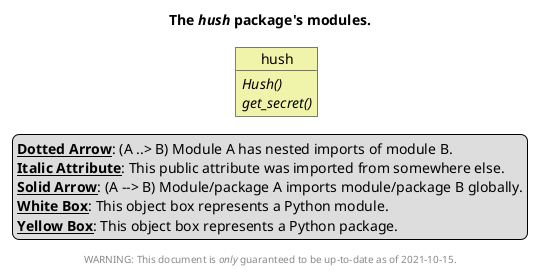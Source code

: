 @startuml

/' This line hides "stereotypes" (e.g. <<package>>) from our diagram. '/
hide stereotype

title The //**hush**// package's modules.

footer WARNING: This document is //only// guaranteed to be up-to-date as of 2021-10-15.

legend center
    **__Dotted Arrow__**: (A ..> B) Module A has nested imports of module B.
    **__Italic Attribute__**: This public attribute was imported from somewhere else.
    **__Solid Arrow__**: (A --> B) Module/package A imports module/package B globally.
    **__White Box__**: This object box represents a Python module.
    **__Yellow Box__**: This object box represents a Python package.
endlegend

skinparam object {
    BackgroundColor WhiteSmoke
    BorderColor Black
    ArrowColor Black

    BackgroundColor<<package>> #f0f4aa
}

object "hush" as h <<package>> {
    //Hush()//
    //get_secret()//
}

object "hush._core" as h.core {
    Hush()
    get_secret()
}

object "hush.cli" as h.cli {
    main()
}

object "hush.plugin" as h.p <<package>> {
    //hookimpl()//
    //manager()//
}

object "hush.plugin._core" as h.p.core {
    manager()
}

object "hush.plugin._hooks" as h.p.hooks {
    hookimpl()
    hookspec()
}

object "hush.plugin._specs" as h.p.specs {
    get_secret()
}

object "hush.plugin._builtin" as h.p.b <<package>> {
    //get_plugin_modules()//
}

object "hush.plugin._builtin._core" as h.p.b.core {
    get_plugin_modules()
}

object "hush.plugin._builtin.envvars" as h.p.b.envvars {
    get_secret()
}

object "hush.plugin._builtin.pass_store" as h.p.b.pass_store {
    get_secret()
}

h --> h.core
h.cli --> h
h.core --> h.p
h.p --> h.p.core
h.p --> h.p.hooks
h.p.specs --> h.p.hooks
h.p.b.envvars --> h.p
h.p.b.pass_store --> h.p
h.p.b --> h.p.b.core
h.p.core --> h.p.b
h.p.core --> h.p.specs
h.p.b.core ..> h.p.b.envvars
h.p.b.core ..> h.p.b.pass_store

@enduml
